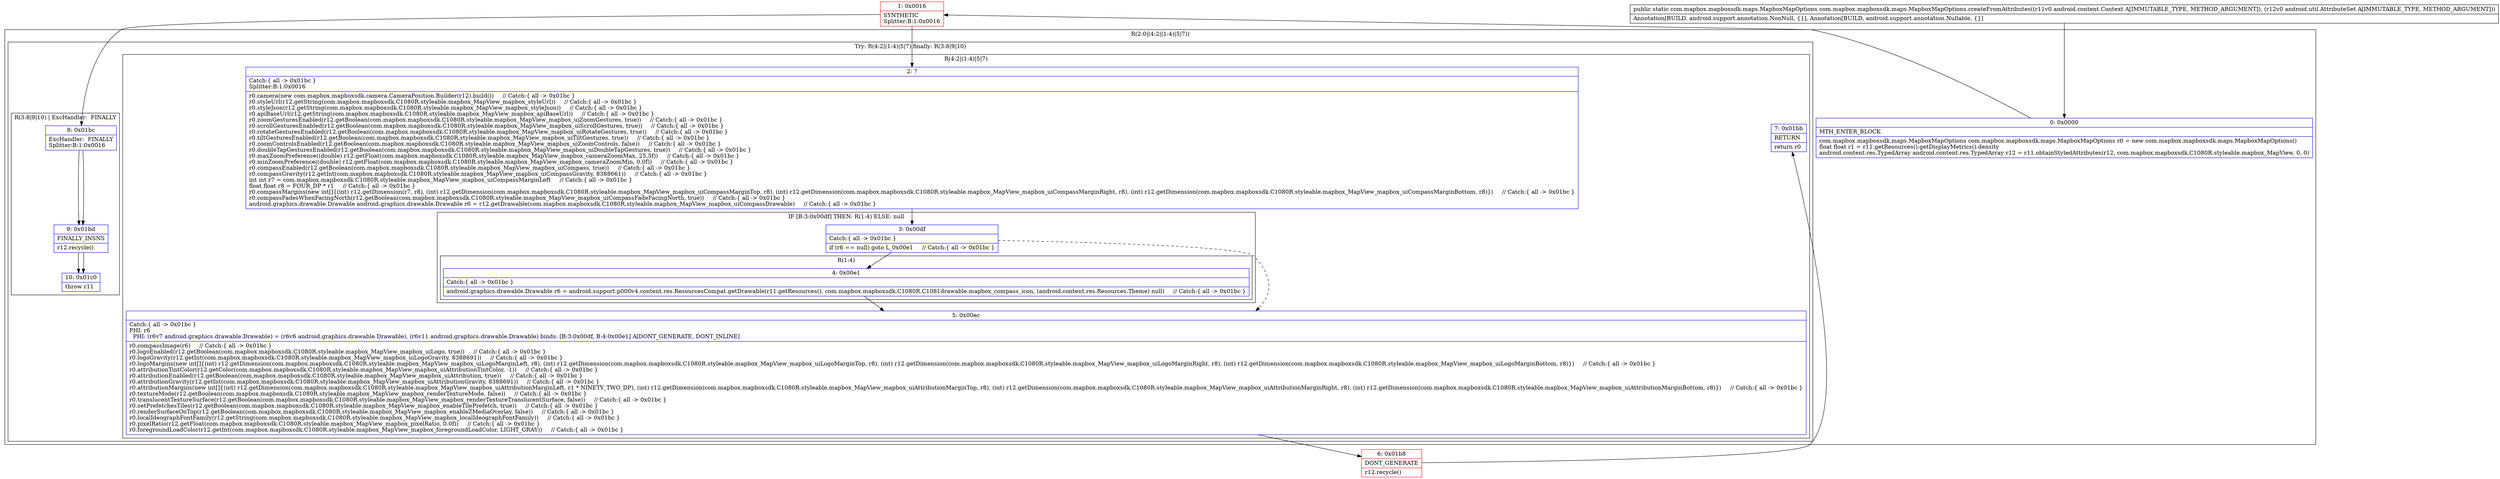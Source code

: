 digraph "CFG forcom.mapbox.mapboxsdk.maps.MapboxMapOptions.createFromAttributes(Landroid\/content\/Context;Landroid\/util\/AttributeSet;)Lcom\/mapbox\/mapboxsdk\/maps\/MapboxMapOptions;" {
subgraph cluster_Region_289265168 {
label = "R(2:0|(4:2|(1:4)|5|7))";
node [shape=record,color=blue];
Node_0 [shape=record,label="{0\:\ 0x0000|MTH_ENTER_BLOCK\l|com.mapbox.mapboxsdk.maps.MapboxMapOptions com.mapbox.mapboxsdk.maps.MapboxMapOptions r0 = new com.mapbox.mapboxsdk.maps.MapboxMapOptions()\lfloat float r1 = r11.getResources().getDisplayMetrics().density\landroid.content.res.TypedArray android.content.res.TypedArray r12 = r11.obtainStyledAttributes(r12, com.mapbox.mapboxsdk.C1080R.styleable.mapbox_MapView, 0, 0)\l}"];
subgraph cluster_TryCatchRegion_1929211908 {
label = "Try: R(4:2|(1:4)|5|7) finally: R(3:8|9|10)";
node [shape=record,color=blue];
subgraph cluster_Region_1431059720 {
label = "R(4:2|(1:4)|5|7)";
node [shape=record,color=blue];
Node_2 [shape=record,label="{2\:\ ?|Catch:\{ all \-\> 0x01bc \}\lSplitter:B:1:0x0016\l|r0.camera(new com.mapbox.mapboxsdk.camera.CameraPosition.Builder(r12).build())     \/\/ Catch:\{ all \-\> 0x01bc \}\lr0.styleUrl(r12.getString(com.mapbox.mapboxsdk.C1080R.styleable.mapbox_MapView_mapbox_styleUrl))     \/\/ Catch:\{ all \-\> 0x01bc \}\lr0.styleJson(r12.getString(com.mapbox.mapboxsdk.C1080R.styleable.mapbox_MapView_mapbox_styleJson))     \/\/ Catch:\{ all \-\> 0x01bc \}\lr0.apiBaseUrl(r12.getString(com.mapbox.mapboxsdk.C1080R.styleable.mapbox_MapView_mapbox_apiBaseUrl))     \/\/ Catch:\{ all \-\> 0x01bc \}\lr0.zoomGesturesEnabled(r12.getBoolean(com.mapbox.mapboxsdk.C1080R.styleable.mapbox_MapView_mapbox_uiZoomGestures, true))     \/\/ Catch:\{ all \-\> 0x01bc \}\lr0.scrollGesturesEnabled(r12.getBoolean(com.mapbox.mapboxsdk.C1080R.styleable.mapbox_MapView_mapbox_uiScrollGestures, true))     \/\/ Catch:\{ all \-\> 0x01bc \}\lr0.rotateGesturesEnabled(r12.getBoolean(com.mapbox.mapboxsdk.C1080R.styleable.mapbox_MapView_mapbox_uiRotateGestures, true))     \/\/ Catch:\{ all \-\> 0x01bc \}\lr0.tiltGesturesEnabled(r12.getBoolean(com.mapbox.mapboxsdk.C1080R.styleable.mapbox_MapView_mapbox_uiTiltGestures, true))     \/\/ Catch:\{ all \-\> 0x01bc \}\lr0.zoomControlsEnabled(r12.getBoolean(com.mapbox.mapboxsdk.C1080R.styleable.mapbox_MapView_mapbox_uiZoomControls, false))     \/\/ Catch:\{ all \-\> 0x01bc \}\lr0.doubleTapGesturesEnabled(r12.getBoolean(com.mapbox.mapboxsdk.C1080R.styleable.mapbox_MapView_mapbox_uiDoubleTapGestures, true))     \/\/ Catch:\{ all \-\> 0x01bc \}\lr0.maxZoomPreference((double) r12.getFloat(com.mapbox.mapboxsdk.C1080R.styleable.mapbox_MapView_mapbox_cameraZoomMax, 25.5f))     \/\/ Catch:\{ all \-\> 0x01bc \}\lr0.minZoomPreference((double) r12.getFloat(com.mapbox.mapboxsdk.C1080R.styleable.mapbox_MapView_mapbox_cameraZoomMin, 0.0f))     \/\/ Catch:\{ all \-\> 0x01bc \}\lr0.compassEnabled(r12.getBoolean(com.mapbox.mapboxsdk.C1080R.styleable.mapbox_MapView_mapbox_uiCompass, true))     \/\/ Catch:\{ all \-\> 0x01bc \}\lr0.compassGravity(r12.getInt(com.mapbox.mapboxsdk.C1080R.styleable.mapbox_MapView_mapbox_uiCompassGravity, 8388661))     \/\/ Catch:\{ all \-\> 0x01bc \}\lint int r7 = com.mapbox.mapboxsdk.C1080R.styleable.mapbox_MapView_mapbox_uiCompassMarginLeft     \/\/ Catch:\{ all \-\> 0x01bc \}\lfloat float r8 = FOUR_DP * r1     \/\/ Catch:\{ all \-\> 0x01bc \}\lr0.compassMargins(new int[]\{(int) r12.getDimension(r7, r8), (int) r12.getDimension(com.mapbox.mapboxsdk.C1080R.styleable.mapbox_MapView_mapbox_uiCompassMarginTop, r8), (int) r12.getDimension(com.mapbox.mapboxsdk.C1080R.styleable.mapbox_MapView_mapbox_uiCompassMarginRight, r8), (int) r12.getDimension(com.mapbox.mapboxsdk.C1080R.styleable.mapbox_MapView_mapbox_uiCompassMarginBottom, r8)\})     \/\/ Catch:\{ all \-\> 0x01bc \}\lr0.compassFadesWhenFacingNorth(r12.getBoolean(com.mapbox.mapboxsdk.C1080R.styleable.mapbox_MapView_mapbox_uiCompassFadeFacingNorth, true))     \/\/ Catch:\{ all \-\> 0x01bc \}\landroid.graphics.drawable.Drawable android.graphics.drawable.Drawable r6 = r12.getDrawable(com.mapbox.mapboxsdk.C1080R.styleable.mapbox_MapView_mapbox_uiCompassDrawable)     \/\/ Catch:\{ all \-\> 0x01bc \}\l}"];
subgraph cluster_IfRegion_742189801 {
label = "IF [B:3:0x00df] THEN: R(1:4) ELSE: null";
node [shape=record,color=blue];
Node_3 [shape=record,label="{3\:\ 0x00df|Catch:\{ all \-\> 0x01bc \}\l|if (r6 == null) goto L_0x00e1     \/\/ Catch:\{ all \-\> 0x01bc \}\l}"];
subgraph cluster_Region_1397631942 {
label = "R(1:4)";
node [shape=record,color=blue];
Node_4 [shape=record,label="{4\:\ 0x00e1|Catch:\{ all \-\> 0x01bc \}\l|android.graphics.drawable.Drawable r6 = android.support.p000v4.content.res.ResourcesCompat.getDrawable(r11.getResources(), com.mapbox.mapboxsdk.C1080R.C1081drawable.mapbox_compass_icon, (android.content.res.Resources.Theme) null)     \/\/ Catch:\{ all \-\> 0x01bc \}\l}"];
}
}
Node_5 [shape=record,label="{5\:\ 0x00ec|Catch:\{ all \-\> 0x01bc \}\lPHI: r6 \l  PHI: (r6v7 android.graphics.drawable.Drawable) = (r6v6 android.graphics.drawable.Drawable), (r6v11 android.graphics.drawable.Drawable) binds: [B:3:0x00df, B:4:0x00e1] A[DONT_GENERATE, DONT_INLINE]\l|r0.compassImage(r6)     \/\/ Catch:\{ all \-\> 0x01bc \}\lr0.logoEnabled(r12.getBoolean(com.mapbox.mapboxsdk.C1080R.styleable.mapbox_MapView_mapbox_uiLogo, true))     \/\/ Catch:\{ all \-\> 0x01bc \}\lr0.logoGravity(r12.getInt(com.mapbox.mapboxsdk.C1080R.styleable.mapbox_MapView_mapbox_uiLogoGravity, 8388691))     \/\/ Catch:\{ all \-\> 0x01bc \}\lr0.logoMargins(new int[]\{(int) r12.getDimension(com.mapbox.mapboxsdk.C1080R.styleable.mapbox_MapView_mapbox_uiLogoMarginLeft, r8), (int) r12.getDimension(com.mapbox.mapboxsdk.C1080R.styleable.mapbox_MapView_mapbox_uiLogoMarginTop, r8), (int) r12.getDimension(com.mapbox.mapboxsdk.C1080R.styleable.mapbox_MapView_mapbox_uiLogoMarginRight, r8), (int) r12.getDimension(com.mapbox.mapboxsdk.C1080R.styleable.mapbox_MapView_mapbox_uiLogoMarginBottom, r8)\})     \/\/ Catch:\{ all \-\> 0x01bc \}\lr0.attributionTintColor(r12.getColor(com.mapbox.mapboxsdk.C1080R.styleable.mapbox_MapView_mapbox_uiAttributionTintColor, \-1))     \/\/ Catch:\{ all \-\> 0x01bc \}\lr0.attributionEnabled(r12.getBoolean(com.mapbox.mapboxsdk.C1080R.styleable.mapbox_MapView_mapbox_uiAttribution, true))     \/\/ Catch:\{ all \-\> 0x01bc \}\lr0.attributionGravity(r12.getInt(com.mapbox.mapboxsdk.C1080R.styleable.mapbox_MapView_mapbox_uiAttributionGravity, 8388691))     \/\/ Catch:\{ all \-\> 0x01bc \}\lr0.attributionMargins(new int[]\{(int) r12.getDimension(com.mapbox.mapboxsdk.C1080R.styleable.mapbox_MapView_mapbox_uiAttributionMarginLeft, r1 * NINETY_TWO_DP), (int) r12.getDimension(com.mapbox.mapboxsdk.C1080R.styleable.mapbox_MapView_mapbox_uiAttributionMarginTop, r8), (int) r12.getDimension(com.mapbox.mapboxsdk.C1080R.styleable.mapbox_MapView_mapbox_uiAttributionMarginRight, r8), (int) r12.getDimension(com.mapbox.mapboxsdk.C1080R.styleable.mapbox_MapView_mapbox_uiAttributionMarginBottom, r8)\})     \/\/ Catch:\{ all \-\> 0x01bc \}\lr0.textureMode(r12.getBoolean(com.mapbox.mapboxsdk.C1080R.styleable.mapbox_MapView_mapbox_renderTextureMode, false))     \/\/ Catch:\{ all \-\> 0x01bc \}\lr0.translucentTextureSurface(r12.getBoolean(com.mapbox.mapboxsdk.C1080R.styleable.mapbox_MapView_mapbox_renderTextureTranslucentSurface, false))     \/\/ Catch:\{ all \-\> 0x01bc \}\lr0.setPrefetchesTiles(r12.getBoolean(com.mapbox.mapboxsdk.C1080R.styleable.mapbox_MapView_mapbox_enableTilePrefetch, true))     \/\/ Catch:\{ all \-\> 0x01bc \}\lr0.renderSurfaceOnTop(r12.getBoolean(com.mapbox.mapboxsdk.C1080R.styleable.mapbox_MapView_mapbox_enableZMediaOverlay, false))     \/\/ Catch:\{ all \-\> 0x01bc \}\lr0.localIdeographFontFamily(r12.getString(com.mapbox.mapboxsdk.C1080R.styleable.mapbox_MapView_mapbox_localIdeographFontFamily))     \/\/ Catch:\{ all \-\> 0x01bc \}\lr0.pixelRatio(r12.getFloat(com.mapbox.mapboxsdk.C1080R.styleable.mapbox_MapView_mapbox_pixelRatio, 0.0f))     \/\/ Catch:\{ all \-\> 0x01bc \}\lr0.foregroundLoadColor(r12.getInt(com.mapbox.mapboxsdk.C1080R.styleable.mapbox_MapView_mapbox_foregroundLoadColor, LIGHT_GRAY))     \/\/ Catch:\{ all \-\> 0x01bc \}\l}"];
Node_7 [shape=record,label="{7\:\ 0x01bb|RETURN\l|return r0\l}"];
}
subgraph cluster_Region_977286807 {
label = "R(3:8|9|10) | ExcHandler:  FINALLY\l";
node [shape=record,color=blue];
Node_8 [shape=record,label="{8\:\ 0x01bc|ExcHandler:  FINALLY\lSplitter:B:1:0x0016\l}"];
Node_9 [shape=record,label="{9\:\ 0x01bd|FINALLY_INSNS\l|r12.recycle()\l}"];
Node_10 [shape=record,label="{10\:\ 0x01c0|throw r11\l}"];
}
}
}
subgraph cluster_Region_977286807 {
label = "R(3:8|9|10) | ExcHandler:  FINALLY\l";
node [shape=record,color=blue];
Node_8 [shape=record,label="{8\:\ 0x01bc|ExcHandler:  FINALLY\lSplitter:B:1:0x0016\l}"];
Node_9 [shape=record,label="{9\:\ 0x01bd|FINALLY_INSNS\l|r12.recycle()\l}"];
Node_10 [shape=record,label="{10\:\ 0x01c0|throw r11\l}"];
}
Node_1 [shape=record,color=red,label="{1\:\ 0x0016|SYNTHETIC\lSplitter:B:1:0x0016\l}"];
Node_6 [shape=record,color=red,label="{6\:\ 0x01b8|DONT_GENERATE\l|r12.recycle()\l}"];
MethodNode[shape=record,label="{public static com.mapbox.mapboxsdk.maps.MapboxMapOptions com.mapbox.mapboxsdk.maps.MapboxMapOptions.createFromAttributes((r11v0 android.content.Context A[IMMUTABLE_TYPE, METHOD_ARGUMENT]), (r12v0 android.util.AttributeSet A[IMMUTABLE_TYPE, METHOD_ARGUMENT]))  | Annotation[BUILD, android.support.annotation.NonNull, \{\}], Annotation[BUILD, android.support.annotation.Nullable, \{\}]\l}"];
MethodNode -> Node_0;
Node_0 -> Node_1;
Node_2 -> Node_3;
Node_3 -> Node_4;
Node_3 -> Node_5[style=dashed];
Node_4 -> Node_5;
Node_5 -> Node_6;
Node_8 -> Node_9;
Node_9 -> Node_10;
Node_8 -> Node_9;
Node_9 -> Node_10;
Node_1 -> Node_2;
Node_1 -> Node_8;
Node_6 -> Node_7;
}

